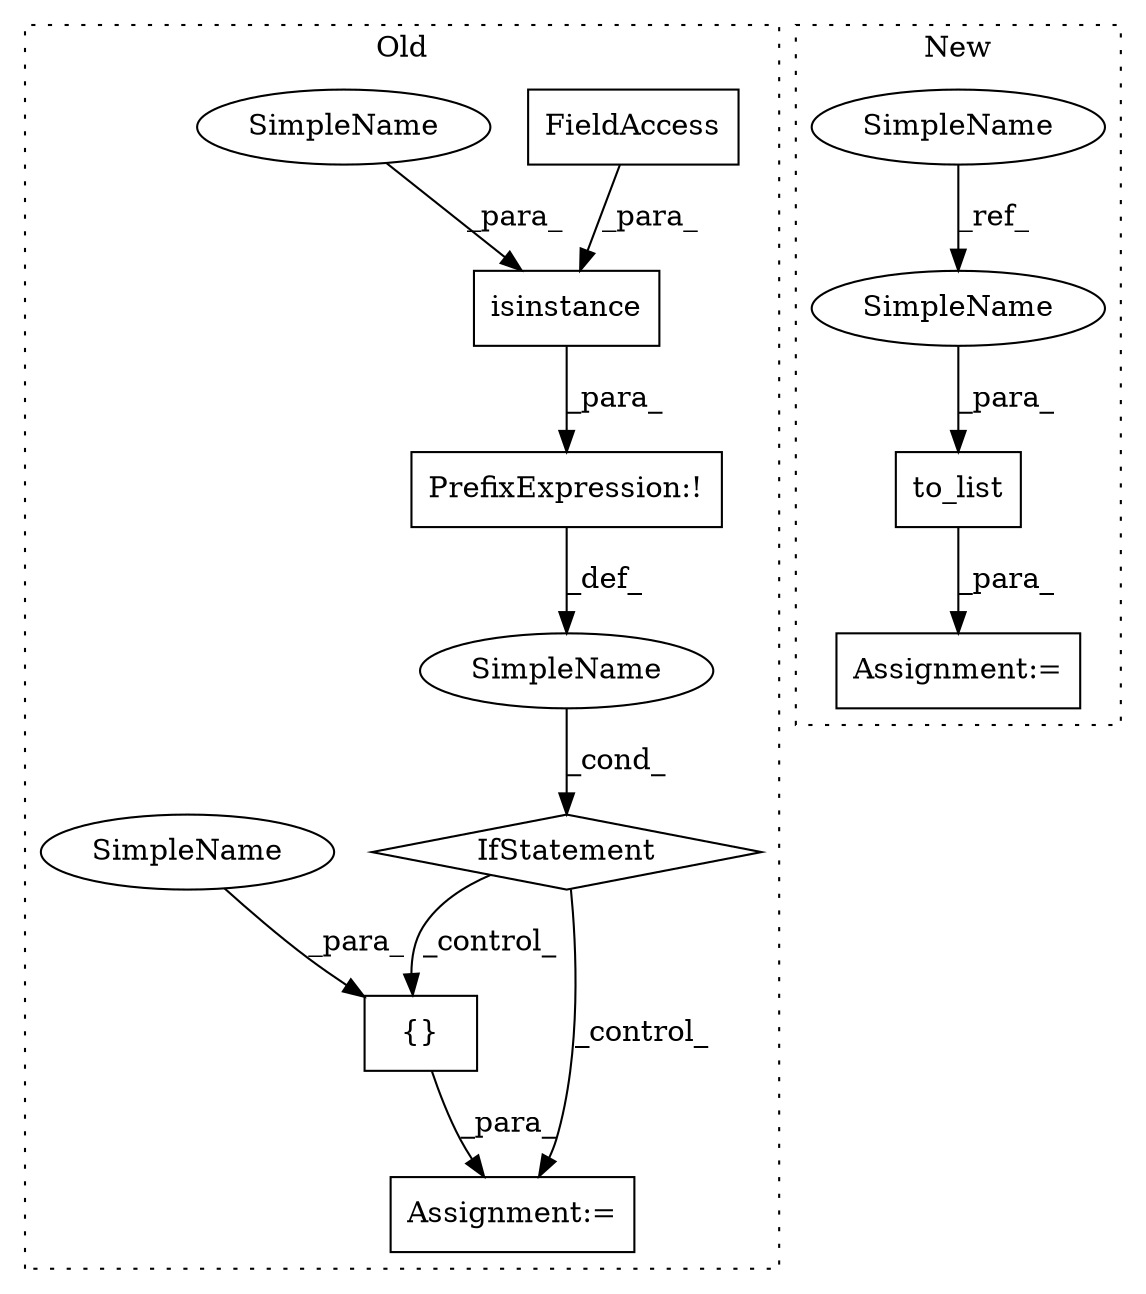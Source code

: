 digraph G {
subgraph cluster0 {
1 [label="IfStatement" a="25" s="5130,5159" l="4,2" shape="diamond"];
3 [label="Assignment:=" a="7" s="5176" l="1" shape="box"];
4 [label="SimpleName" a="42" s="" l="" shape="ellipse"];
5 [label="isinstance" a="32" s="5135,5158" l="11,1" shape="box"];
6 [label="PrefixExpression:!" a="38" s="5134" l="1" shape="box"];
8 [label="{}" a="4" s="5186,5194" l="1,1" shape="box"];
10 [label="FieldAccess" a="22" s="5154" l="4" shape="box"];
12 [label="SimpleName" a="42" s="5146" l="7" shape="ellipse"];
13 [label="SimpleName" a="42" s="5187" l="7" shape="ellipse"];
label = "Old";
style="dotted";
}
subgraph cluster1 {
2 [label="to_list" a="32" s="5172,5187" l="8,1" shape="box"];
7 [label="SimpleName" a="42" s="5119" l="7" shape="ellipse"];
9 [label="Assignment:=" a="7" s="5171" l="1" shape="box"];
11 [label="SimpleName" a="42" s="5180" l="7" shape="ellipse"];
label = "New";
style="dotted";
}
1 -> 8 [label="_control_"];
1 -> 3 [label="_control_"];
2 -> 9 [label="_para_"];
4 -> 1 [label="_cond_"];
5 -> 6 [label="_para_"];
6 -> 4 [label="_def_"];
7 -> 11 [label="_ref_"];
8 -> 3 [label="_para_"];
10 -> 5 [label="_para_"];
11 -> 2 [label="_para_"];
12 -> 5 [label="_para_"];
13 -> 8 [label="_para_"];
}